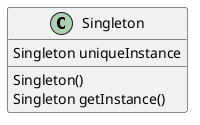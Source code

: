 @startuml
'https://plantuml.com/class-diagram
class Singleton {
   Singleton uniqueInstance
   Singleton()
   Singleton getInstance()
}
@enduml